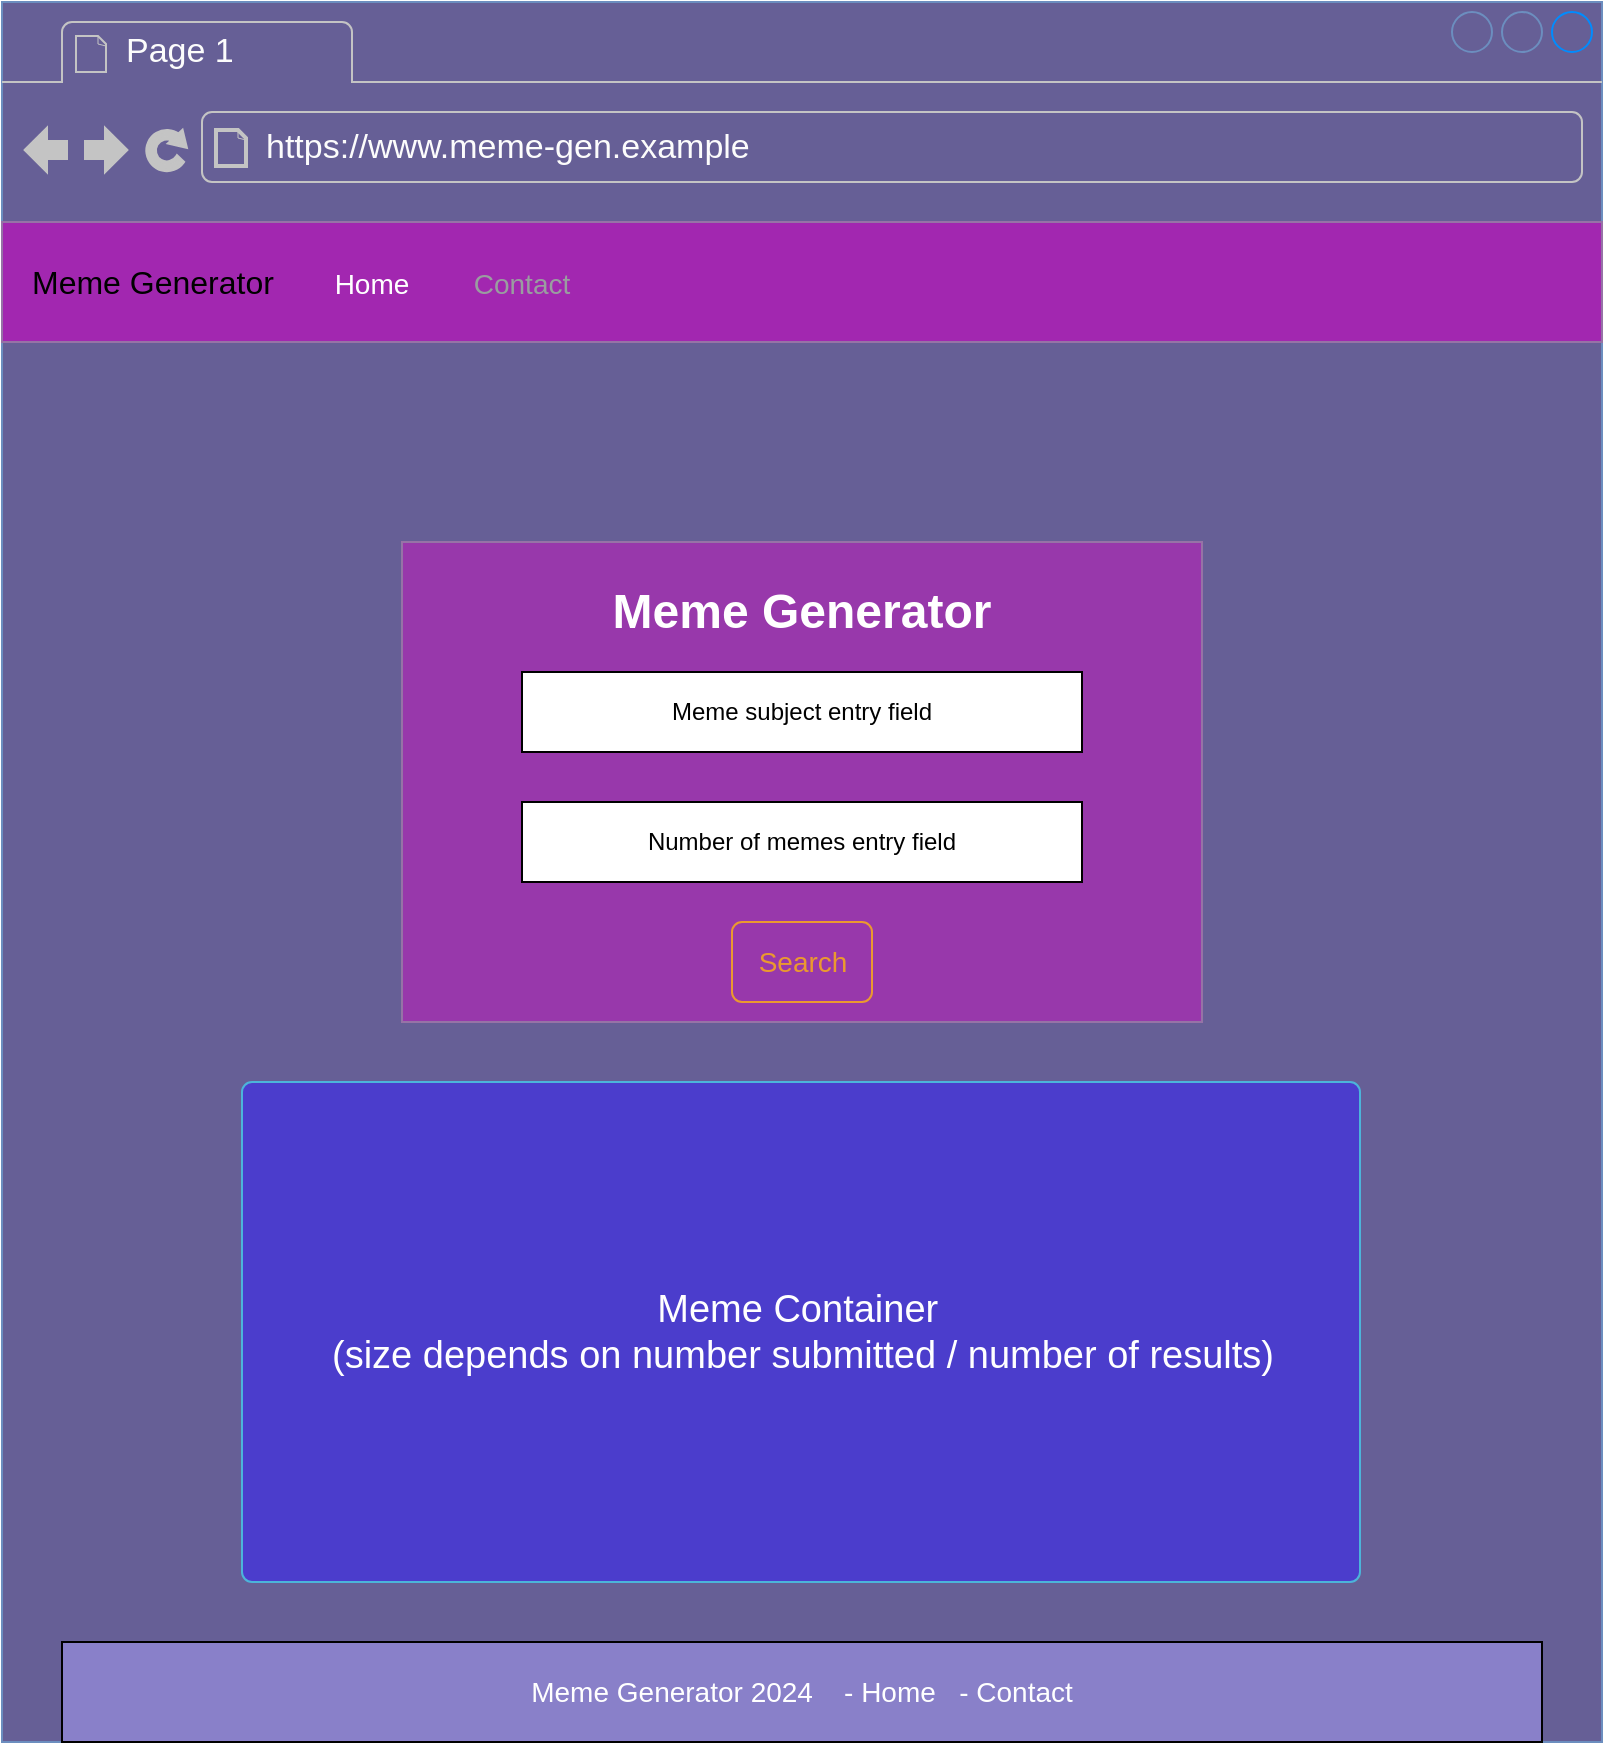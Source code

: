 <mxfile version="24.2.1" type="device">
  <diagram name="Page-1" id="zeUAoeYTYEMwCBAbQ9nX">
    <mxGraphModel dx="2284" dy="774" grid="1" gridSize="10" guides="1" tooltips="1" connect="1" arrows="1" fold="1" page="1" pageScale="1" pageWidth="850" pageHeight="1100" math="0" shadow="0">
      <root>
        <mxCell id="0" />
        <mxCell id="1" parent="0" />
        <mxCell id="qCNQR4URj5oET9t-w2uO-11" value="" style="strokeWidth=1;shadow=0;dashed=0;align=center;html=1;shape=mxgraph.mockup.containers.browserWindow;rSize=0;strokeColor2=#008cff;strokeColor3=#c4c4c4;mainText=,;recursiveResize=0;fillColor=#665F96;strokeColor=#6c8ebf;" parent="1" vertex="1">
          <mxGeometry x="-680" y="20" width="800" height="870" as="geometry" />
        </mxCell>
        <mxCell id="qCNQR4URj5oET9t-w2uO-12" value="&lt;font color=&quot;#fcfcfc&quot;&gt;Page 1&lt;/font&gt;" style="strokeWidth=1;shadow=0;dashed=0;align=center;html=1;shape=mxgraph.mockup.containers.anchor;fontSize=17;fontColor=#666666;align=left;whiteSpace=wrap;" parent="qCNQR4URj5oET9t-w2uO-11" vertex="1">
          <mxGeometry x="60" y="12" width="110" height="26" as="geometry" />
        </mxCell>
        <mxCell id="qCNQR4URj5oET9t-w2uO-13" value="&lt;font color=&quot;#fcfcfc&quot;&gt;https://www.meme-gen.example&lt;/font&gt;" style="strokeWidth=1;shadow=0;dashed=0;align=center;html=1;shape=mxgraph.mockup.containers.anchor;rSize=0;fontSize=17;fontColor=#666666;align=left;" parent="qCNQR4URj5oET9t-w2uO-11" vertex="1">
          <mxGeometry x="130" y="60" width="250" height="26" as="geometry" />
        </mxCell>
        <mxCell id="qCNQR4URj5oET9t-w2uO-26" value="Meme Generator" style="html=1;shadow=0;dashed=0;fillColor=#A227B0;strokeColor=#9673a6;fontSize=16;align=left;spacing=15;" parent="qCNQR4URj5oET9t-w2uO-11" vertex="1">
          <mxGeometry y="110" width="800" height="60" as="geometry" />
        </mxCell>
        <mxCell id="qCNQR4URj5oET9t-w2uO-27" value="Home" style="fillColor=none;strokeColor=none;fontSize=14;fontColor=#ffffff;align=center;" parent="qCNQR4URj5oET9t-w2uO-26" vertex="1">
          <mxGeometry width="70" height="40" relative="1" as="geometry">
            <mxPoint x="150" y="10" as="offset" />
          </mxGeometry>
        </mxCell>
        <mxCell id="qCNQR4URj5oET9t-w2uO-30" value="Contact" style="fillColor=none;strokeColor=none;fontSize=14;fontColor=#9A9DA0;align=center;" parent="qCNQR4URj5oET9t-w2uO-26" vertex="1">
          <mxGeometry width="80" height="40" relative="1" as="geometry">
            <mxPoint x="220" y="10" as="offset" />
          </mxGeometry>
        </mxCell>
        <mxCell id="qCNQR4URj5oET9t-w2uO-33" value="" style="rounded=0;whiteSpace=wrap;html=1;fillColor=#9838AB;strokeColor=#9673a6;" parent="qCNQR4URj5oET9t-w2uO-11" vertex="1">
          <mxGeometry x="200" y="270" width="400" height="240" as="geometry" />
        </mxCell>
        <mxCell id="qCNQR4URj5oET9t-w2uO-71" value="" style="rounded=0;whiteSpace=wrap;html=1;fillColor=#8980C9;" parent="qCNQR4URj5oET9t-w2uO-11" vertex="1">
          <mxGeometry x="30" y="820" width="740" height="50" as="geometry" />
        </mxCell>
        <mxCell id="qCNQR4URj5oET9t-w2uO-72" value="&lt;font style=&quot;font-size: 14px;&quot; color=&quot;#ffffff&quot;&gt;Meme Generator 2024 &amp;nbsp;&amp;nbsp; - Home &amp;nbsp; - Contact&lt;/font&gt;" style="text;html=1;align=center;verticalAlign=middle;whiteSpace=wrap;rounded=0;" parent="qCNQR4URj5oET9t-w2uO-11" vertex="1">
          <mxGeometry x="245" y="830" width="310" height="30" as="geometry" />
        </mxCell>
        <mxCell id="6VpeM_rR_zzPdDcRQ0ub-2" value="&lt;font color=&quot;#ffffff&quot; style=&quot;font-size: 24px;&quot;&gt;&lt;b&gt;Meme Generator&lt;br&gt;&lt;/b&gt;&lt;/font&gt;" style="text;html=1;align=center;verticalAlign=middle;whiteSpace=wrap;rounded=0;" parent="qCNQR4URj5oET9t-w2uO-11" vertex="1">
          <mxGeometry x="300" y="290" width="200" height="30" as="geometry" />
        </mxCell>
        <mxCell id="6VpeM_rR_zzPdDcRQ0ub-19" value="" style="rounded=0;whiteSpace=wrap;html=1;" parent="qCNQR4URj5oET9t-w2uO-11" vertex="1">
          <mxGeometry x="260" y="335" width="280" height="40" as="geometry" />
        </mxCell>
        <mxCell id="6VpeM_rR_zzPdDcRQ0ub-20" value="Number of memes entry field" style="rounded=0;whiteSpace=wrap;html=1;" parent="qCNQR4URj5oET9t-w2uO-11" vertex="1">
          <mxGeometry x="260" y="400" width="280" height="40" as="geometry" />
        </mxCell>
        <mxCell id="6VpeM_rR_zzPdDcRQ0ub-22" value="Meme subject entry field" style="text;html=1;align=center;verticalAlign=middle;whiteSpace=wrap;rounded=0;" parent="qCNQR4URj5oET9t-w2uO-11" vertex="1">
          <mxGeometry x="280" y="340" width="240" height="30" as="geometry" />
        </mxCell>
        <mxCell id="qCNQR4URj5oET9t-w2uO-32" value="&lt;div style=&quot;font-size: 19px;&quot;&gt;&lt;font style=&quot;font-size: 19px;&quot; color=&quot;#ffffff&quot;&gt;Meme Container&amp;nbsp;&lt;/font&gt;&lt;/div&gt;&lt;div style=&quot;font-size: 19px;&quot;&gt;&lt;font style=&quot;font-size: 19px;&quot; color=&quot;#ffffff&quot;&gt;(size depends on number submitted / number of results)&lt;/font&gt;&lt;/div&gt;" style="html=1;shadow=0;dashed=0;shape=mxgraph.bootstrap.rrect;rSize=5;fontSize=14;fontColor=#6C767D;strokeColor=#4CB4DA;fillColor=#4B3DCC;align=center;spacing=10;" parent="qCNQR4URj5oET9t-w2uO-11" vertex="1">
          <mxGeometry x="1" width="559" height="250" relative="1" as="geometry">
            <mxPoint x="-680" y="540" as="offset" />
          </mxGeometry>
        </mxCell>
        <mxCell id="qCNQR4URj5oET9t-w2uO-31" value="&lt;font color=&quot;#eb992f&quot;&gt;Search&lt;/font&gt;" style="html=1;shadow=0;dashed=0;shape=mxgraph.bootstrap.rrect;rSize=5;fontSize=14;fontColor=#1CA5B8;strokeColor=#EB992F;fillColor=none;" parent="qCNQR4URj5oET9t-w2uO-11" vertex="1">
          <mxGeometry x="1" width="70" height="40" relative="1" as="geometry">
            <mxPoint x="-435" y="460" as="offset" />
          </mxGeometry>
        </mxCell>
        <mxCell id="qCNQR4URj5oET9t-w2uO-25" value="Untitled Layer" parent="0" />
      </root>
    </mxGraphModel>
  </diagram>
</mxfile>

